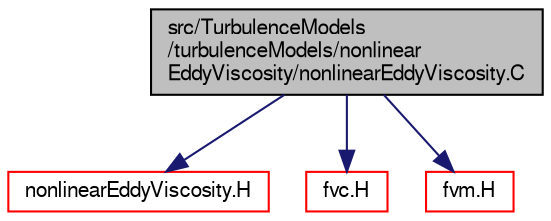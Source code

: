 digraph "src/TurbulenceModels/turbulenceModels/nonlinearEddyViscosity/nonlinearEddyViscosity.C"
{
  bgcolor="transparent";
  edge [fontname="FreeSans",fontsize="10",labelfontname="FreeSans",labelfontsize="10"];
  node [fontname="FreeSans",fontsize="10",shape=record];
  Node1 [label="src/TurbulenceModels\l/turbulenceModels/nonlinear\lEddyViscosity/nonlinearEddyViscosity.C",height=0.2,width=0.4,color="black", fillcolor="grey75", style="filled" fontcolor="black"];
  Node1 -> Node2 [color="midnightblue",fontsize="10",style="solid",fontname="FreeSans"];
  Node2 [label="nonlinearEddyViscosity.H",height=0.2,width=0.4,color="red",URL="$a10186.html"];
  Node1 -> Node3 [color="midnightblue",fontsize="10",style="solid",fontname="FreeSans"];
  Node3 [label="fvc.H",height=0.2,width=0.4,color="red",URL="$a05236.html"];
  Node1 -> Node4 [color="midnightblue",fontsize="10",style="solid",fontname="FreeSans"];
  Node4 [label="fvm.H",height=0.2,width=0.4,color="red",URL="$a05279.html"];
}
